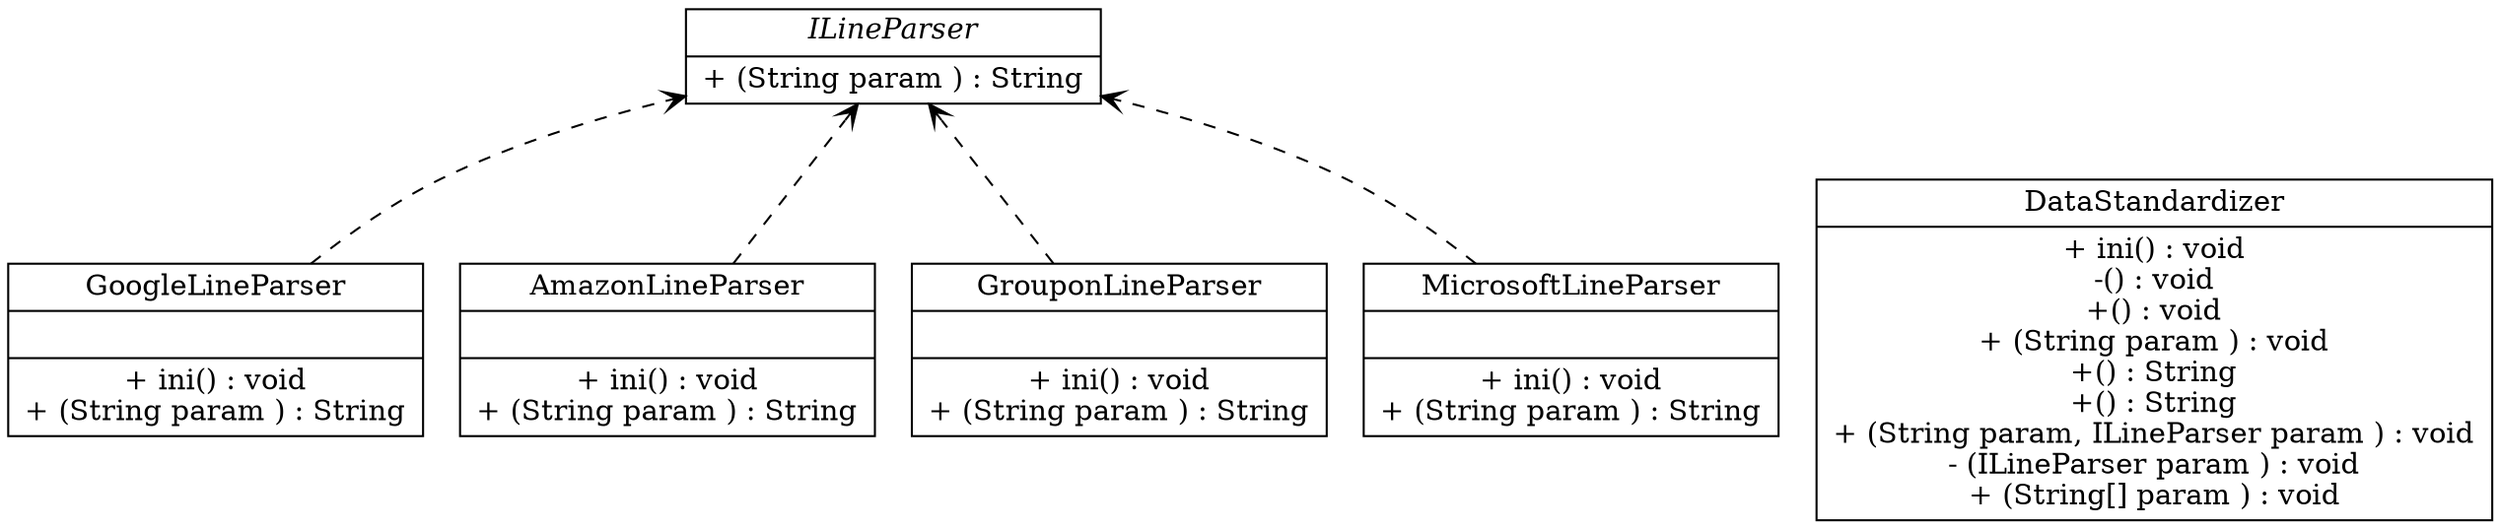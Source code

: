 digraph uml{rankdir=BT;ILineParser[shape = "record",label=<{ <i>ILineParser</i>|+ (String param ) : String<br/>}>];

GoogleLineParser[shape = "record",label=<{ GoogleLineParser||+ ini() : void<br/>+ (String param ) : String<br/>}>];

AmazonLineParser[shape = "record",label=<{ AmazonLineParser||+ ini() : void<br/>+ (String param ) : String<br/>}>];
DataStandardizer[shape = "record",label=<{ DataStandardizer|+ ini() : void<br/>-() : void<br/>+() : void<br/>+ (String param ) : void<br/>+() : String<br/>+() : String<br/>+ (String param, ILineParser param ) : void<br/>- (ILineParser param ) : void<br/>+ (String[] param ) : void<br/>}>];

GrouponLineParser[shape = "record",label=<{ GrouponLineParser||+ ini() : void<br/>+ (String param ) : String<br/>}>];

MicrosoftLineParser[shape = "record",label=<{ MicrosoftLineParser||+ ini() : void<br/>+ (String param ) : String<br/>}>];

GoogleLineParser->ILineParser [arrowhead="vee",style="dashed"];

AmazonLineParser->ILineParser [arrowhead="vee",style="dashed"];


GrouponLineParser->ILineParser [arrowhead="vee",style="dashed"];

MicrosoftLineParser->ILineParser [arrowhead="vee",style="dashed"];

}